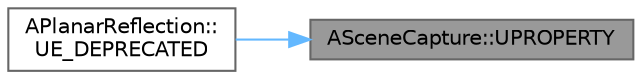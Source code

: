 digraph "ASceneCapture::UPROPERTY"
{
 // INTERACTIVE_SVG=YES
 // LATEX_PDF_SIZE
  bgcolor="transparent";
  edge [fontname=Helvetica,fontsize=10,labelfontname=Helvetica,labelfontsize=10];
  node [fontname=Helvetica,fontsize=10,shape=box,height=0.2,width=0.4];
  rankdir="RL";
  Node1 [id="Node000001",label="ASceneCapture::UPROPERTY",height=0.2,width=0.4,color="gray40", fillcolor="grey60", style="filled", fontcolor="black",tooltip="To display the 3d camera in the editor."];
  Node1 -> Node2 [id="edge1_Node000001_Node000002",dir="back",color="steelblue1",style="solid",tooltip=" "];
  Node2 [id="Node000002",label="APlanarReflection::\lUE_DEPRECATED",height=0.2,width=0.4,color="grey40", fillcolor="white", style="filled",URL="$df/d18/classAPlanarReflection.html#afc1af3b94115973087804058d51343f5",tooltip="Planar reflection component."];
}
